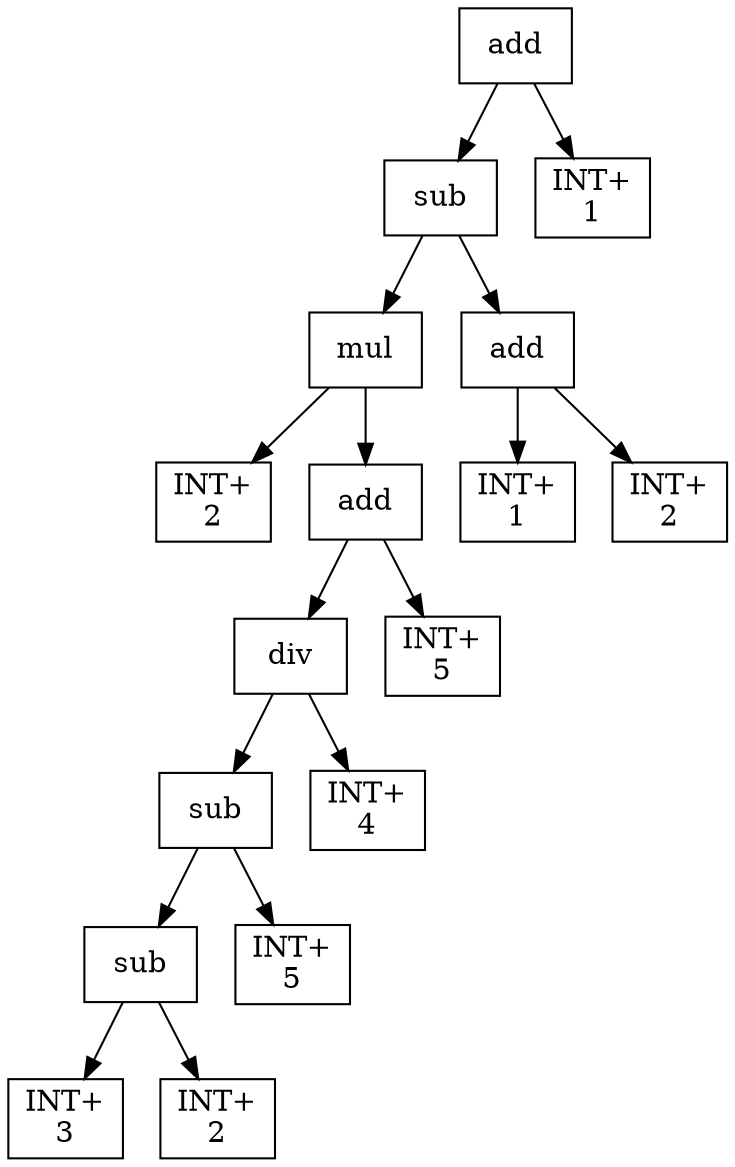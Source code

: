 digraph expr {
  node [shape=box];
  n1 [label="add"];
  n2 [label="sub"];
  n3 [label="mul"];
  n4 [label="INT+\n2"];
  n5 [label="add"];
  n6 [label="div"];
  n7 [label="sub"];
  n8 [label="sub"];
  n9 [label="INT+\n3"];
  n10 [label="INT+\n2"];
  n8 -> n9;
  n8 -> n10;
  n11 [label="INT+\n5"];
  n7 -> n8;
  n7 -> n11;
  n12 [label="INT+\n4"];
  n6 -> n7;
  n6 -> n12;
  n13 [label="INT+\n5"];
  n5 -> n6;
  n5 -> n13;
  n3 -> n4;
  n3 -> n5;
  n14 [label="add"];
  n15 [label="INT+\n1"];
  n16 [label="INT+\n2"];
  n14 -> n15;
  n14 -> n16;
  n2 -> n3;
  n2 -> n14;
  n17 [label="INT+\n1"];
  n1 -> n2;
  n1 -> n17;
}
